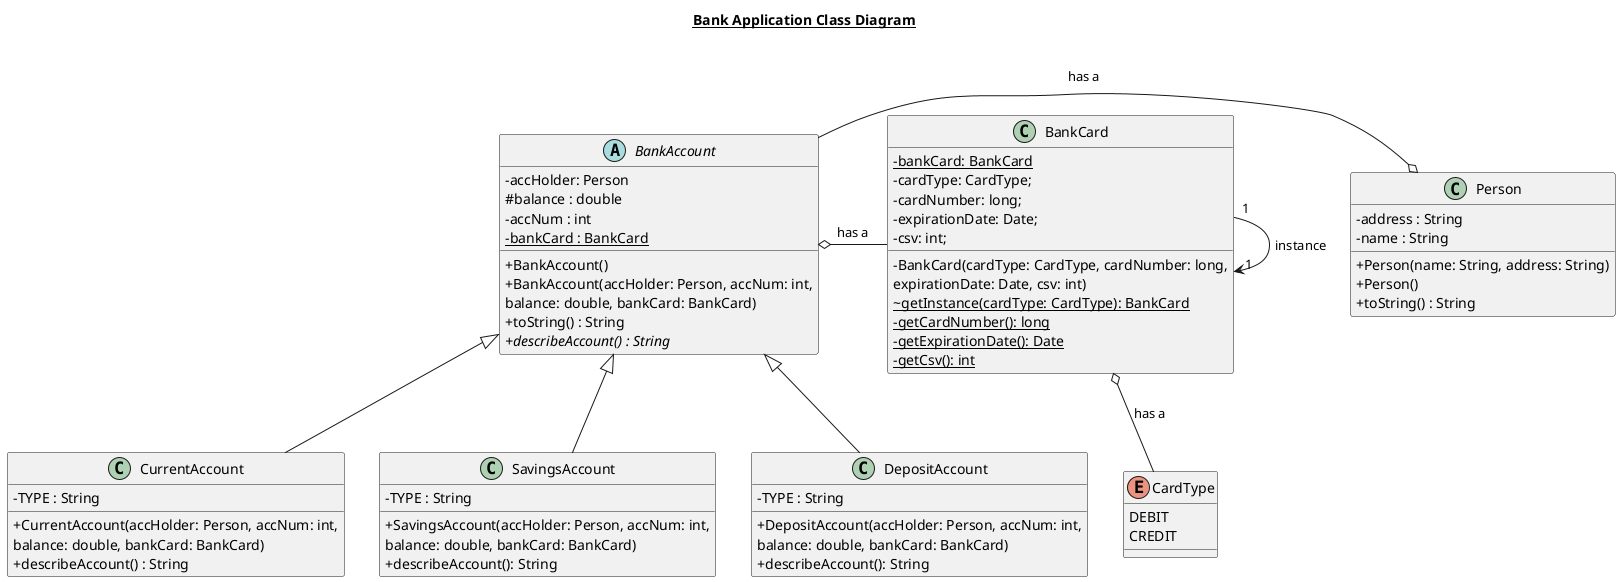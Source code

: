 @startuml
skinparam classAttributeIconSize 0


title __Bank Application Class Diagram__\n

abstract class BankAccount {
    - accHolder: Person
    # balance : double
    - accNum : int
    - {static} bankCard : BankCard
    + BankAccount()
    + BankAccount(accHolder: Person, accNum: int,
    balance: double, bankCard: BankCard)
    + toString() : String
    {abstract} + describeAccount() : String
 }

 class CurrentAccount {
    - TYPE : String
    + CurrentAccount(accHolder: Person, accNum: int,
    balance: double, bankCard: BankCard)
    + describeAccount() : String
 }

 class Person {
    - address : String
    - name : String
    + Person(name: String, address: String)
    + Person()
    + toString() : String
 }

 class SavingsAccount {
    - TYPE : String
    + SavingsAccount(accHolder: Person, accNum: int,
    balance: double, bankCard: BankCard)
    + describeAccount(): String
 }

 class DepositAccount {
    - TYPE : String
    + DepositAccount(accHolder: Person, accNum: int,
    balance: double, bankCard: BankCard)
    + describeAccount(): String
 }

 class BankCard {
     - {static} bankCard: BankCard
     - cardType: CardType;
     - cardNumber: long;
     - expirationDate: Date;
     - csv: int;
     - BankCard(cardType: CardType, cardNumber: long,
     expirationDate: Date, csv: int)
     ~ {static} getInstance(cardType: CardType): BankCard
     - {static} getCardNumber(): long
     - {static} getExpirationDate(): Date
     - {static} getCsv(): int
 }

enum CardType {
  DEBIT
  CREDIT
}

  BankAccount -right-o Person : has a
  BankAccount o-right- BankCard : has a
  BankCard o-down- CardType : has a
  CurrentAccount -up-|> BankAccount
  SavingsAccount -up-|> BankAccount
  DepositAccount -up-|> BankAccount
  BankCard "1" --> " 1" BankCard: instance

@enduml
